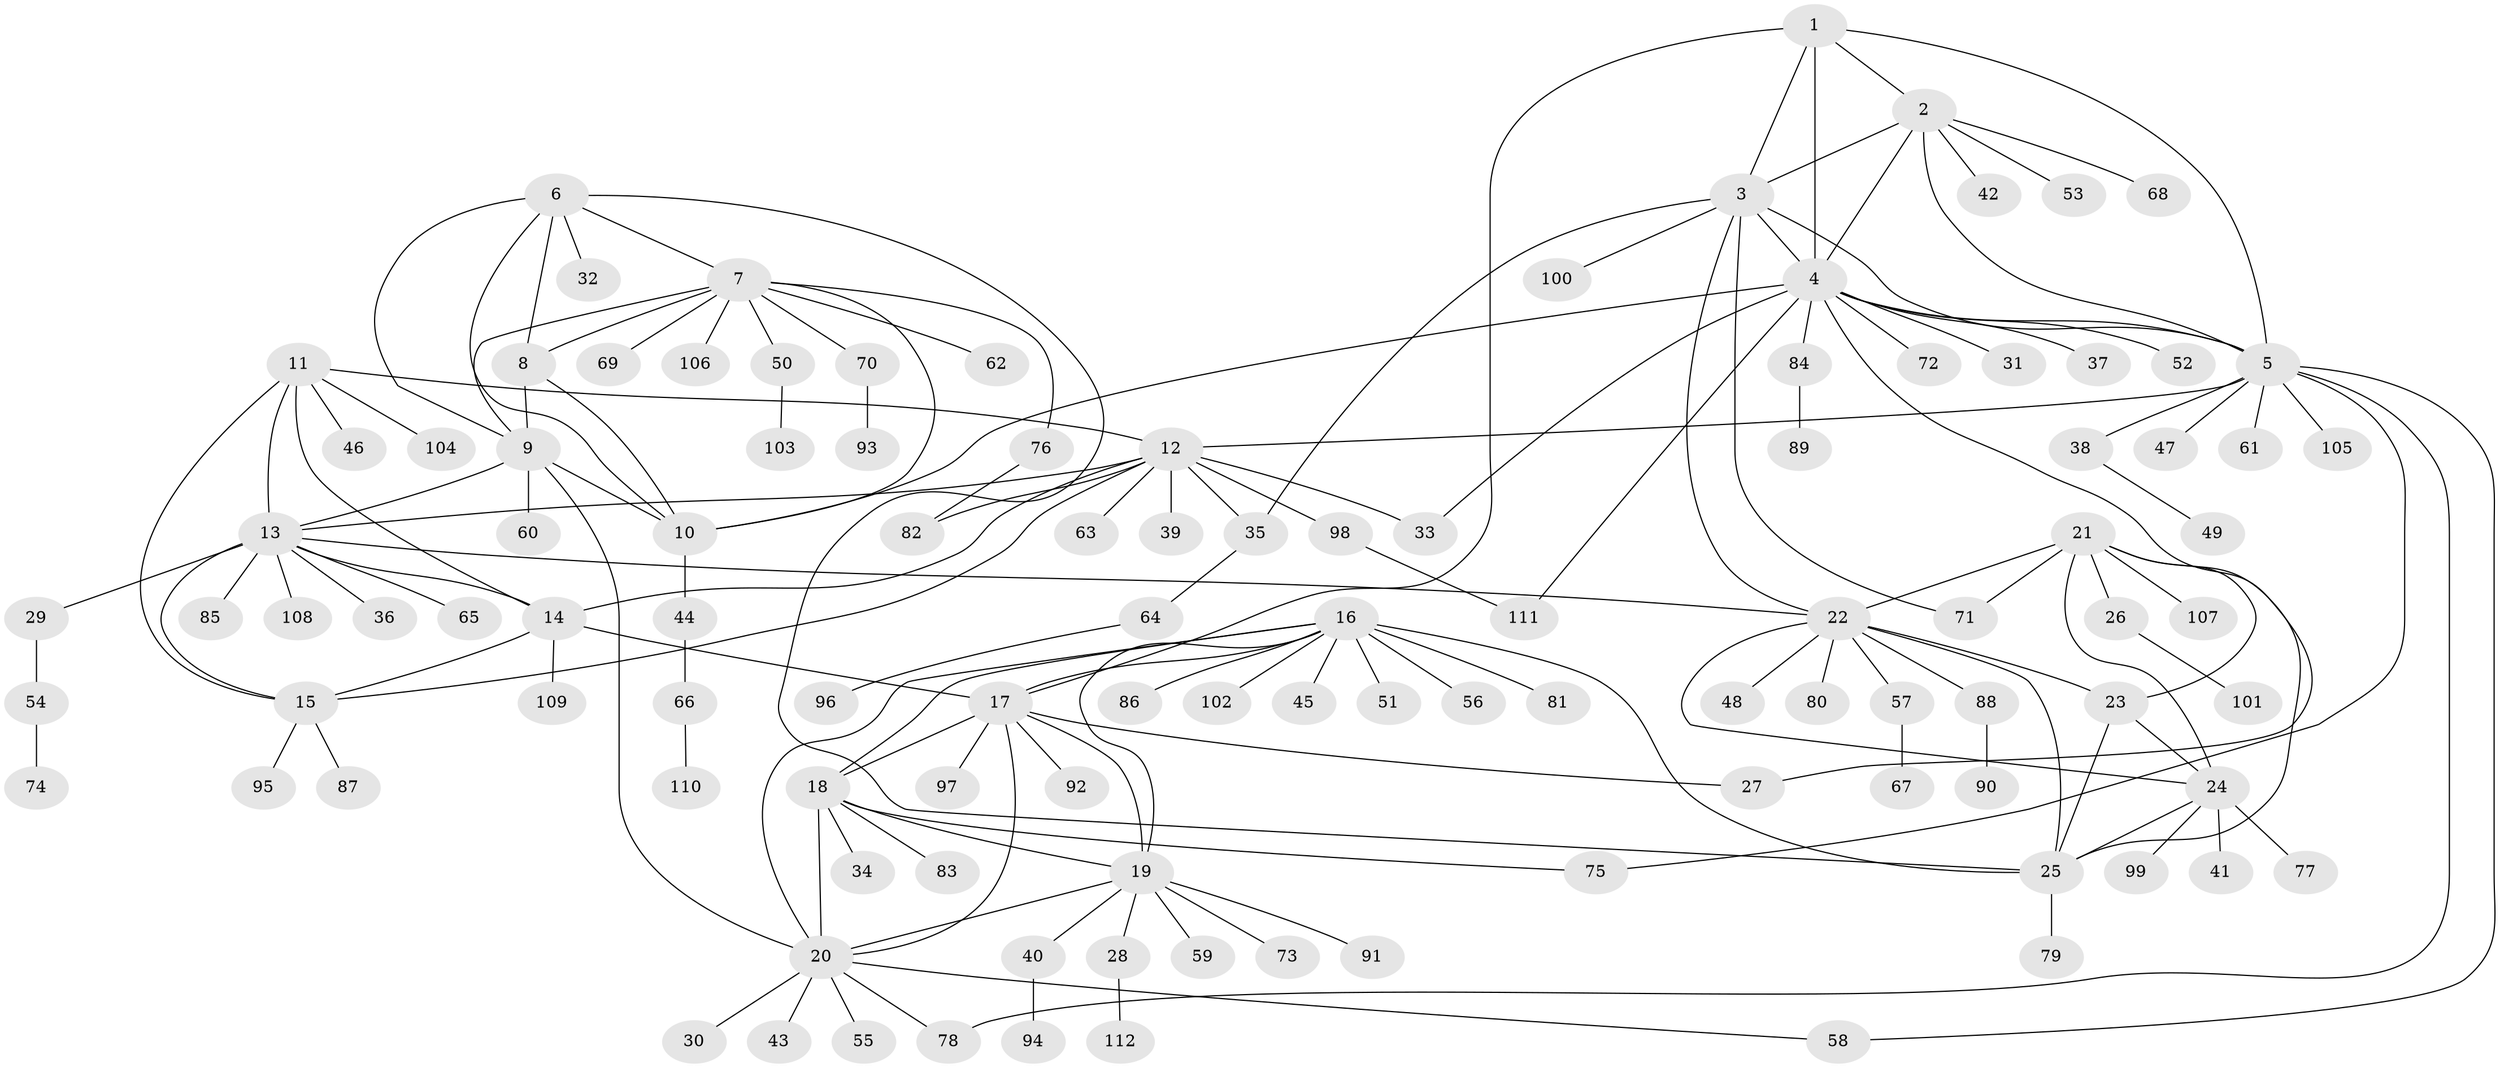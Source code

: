 // coarse degree distribution, {9: 0.029411764705882353, 5: 0.17647058823529413, 4: 0.08823529411764706, 6: 0.029411764705882353, 10: 0.029411764705882353, 2: 0.20588235294117646, 7: 0.029411764705882353, 1: 0.38235294117647056, 3: 0.029411764705882353}
// Generated by graph-tools (version 1.1) at 2025/52/03/04/25 22:52:09]
// undirected, 112 vertices, 156 edges
graph export_dot {
  node [color=gray90,style=filled];
  1;
  2;
  3;
  4;
  5;
  6;
  7;
  8;
  9;
  10;
  11;
  12;
  13;
  14;
  15;
  16;
  17;
  18;
  19;
  20;
  21;
  22;
  23;
  24;
  25;
  26;
  27;
  28;
  29;
  30;
  31;
  32;
  33;
  34;
  35;
  36;
  37;
  38;
  39;
  40;
  41;
  42;
  43;
  44;
  45;
  46;
  47;
  48;
  49;
  50;
  51;
  52;
  53;
  54;
  55;
  56;
  57;
  58;
  59;
  60;
  61;
  62;
  63;
  64;
  65;
  66;
  67;
  68;
  69;
  70;
  71;
  72;
  73;
  74;
  75;
  76;
  77;
  78;
  79;
  80;
  81;
  82;
  83;
  84;
  85;
  86;
  87;
  88;
  89;
  90;
  91;
  92;
  93;
  94;
  95;
  96;
  97;
  98;
  99;
  100;
  101;
  102;
  103;
  104;
  105;
  106;
  107;
  108;
  109;
  110;
  111;
  112;
  1 -- 2;
  1 -- 3;
  1 -- 4;
  1 -- 5;
  1 -- 17;
  2 -- 3;
  2 -- 4;
  2 -- 5;
  2 -- 42;
  2 -- 53;
  2 -- 68;
  3 -- 4;
  3 -- 5;
  3 -- 22;
  3 -- 35;
  3 -- 71;
  3 -- 100;
  4 -- 5;
  4 -- 10;
  4 -- 27;
  4 -- 31;
  4 -- 33;
  4 -- 37;
  4 -- 52;
  4 -- 72;
  4 -- 84;
  4 -- 111;
  5 -- 12;
  5 -- 38;
  5 -- 47;
  5 -- 58;
  5 -- 61;
  5 -- 75;
  5 -- 78;
  5 -- 105;
  6 -- 7;
  6 -- 8;
  6 -- 9;
  6 -- 10;
  6 -- 25;
  6 -- 32;
  7 -- 8;
  7 -- 9;
  7 -- 10;
  7 -- 50;
  7 -- 62;
  7 -- 69;
  7 -- 70;
  7 -- 76;
  7 -- 106;
  8 -- 9;
  8 -- 10;
  9 -- 10;
  9 -- 13;
  9 -- 20;
  9 -- 60;
  10 -- 44;
  11 -- 12;
  11 -- 13;
  11 -- 14;
  11 -- 15;
  11 -- 46;
  11 -- 104;
  12 -- 13;
  12 -- 14;
  12 -- 15;
  12 -- 33;
  12 -- 35;
  12 -- 39;
  12 -- 63;
  12 -- 82;
  12 -- 98;
  13 -- 14;
  13 -- 15;
  13 -- 22;
  13 -- 29;
  13 -- 36;
  13 -- 65;
  13 -- 85;
  13 -- 108;
  14 -- 15;
  14 -- 17;
  14 -- 109;
  15 -- 87;
  15 -- 95;
  16 -- 17;
  16 -- 18;
  16 -- 19;
  16 -- 20;
  16 -- 25;
  16 -- 45;
  16 -- 51;
  16 -- 56;
  16 -- 81;
  16 -- 86;
  16 -- 102;
  17 -- 18;
  17 -- 19;
  17 -- 20;
  17 -- 27;
  17 -- 92;
  17 -- 97;
  18 -- 19;
  18 -- 20;
  18 -- 34;
  18 -- 75;
  18 -- 83;
  19 -- 20;
  19 -- 28;
  19 -- 40;
  19 -- 59;
  19 -- 73;
  19 -- 91;
  20 -- 30;
  20 -- 43;
  20 -- 55;
  20 -- 58;
  20 -- 78;
  21 -- 22;
  21 -- 23;
  21 -- 24;
  21 -- 25;
  21 -- 26;
  21 -- 71;
  21 -- 107;
  22 -- 23;
  22 -- 24;
  22 -- 25;
  22 -- 48;
  22 -- 57;
  22 -- 80;
  22 -- 88;
  23 -- 24;
  23 -- 25;
  24 -- 25;
  24 -- 41;
  24 -- 77;
  24 -- 99;
  25 -- 79;
  26 -- 101;
  28 -- 112;
  29 -- 54;
  35 -- 64;
  38 -- 49;
  40 -- 94;
  44 -- 66;
  50 -- 103;
  54 -- 74;
  57 -- 67;
  64 -- 96;
  66 -- 110;
  70 -- 93;
  76 -- 82;
  84 -- 89;
  88 -- 90;
  98 -- 111;
}
